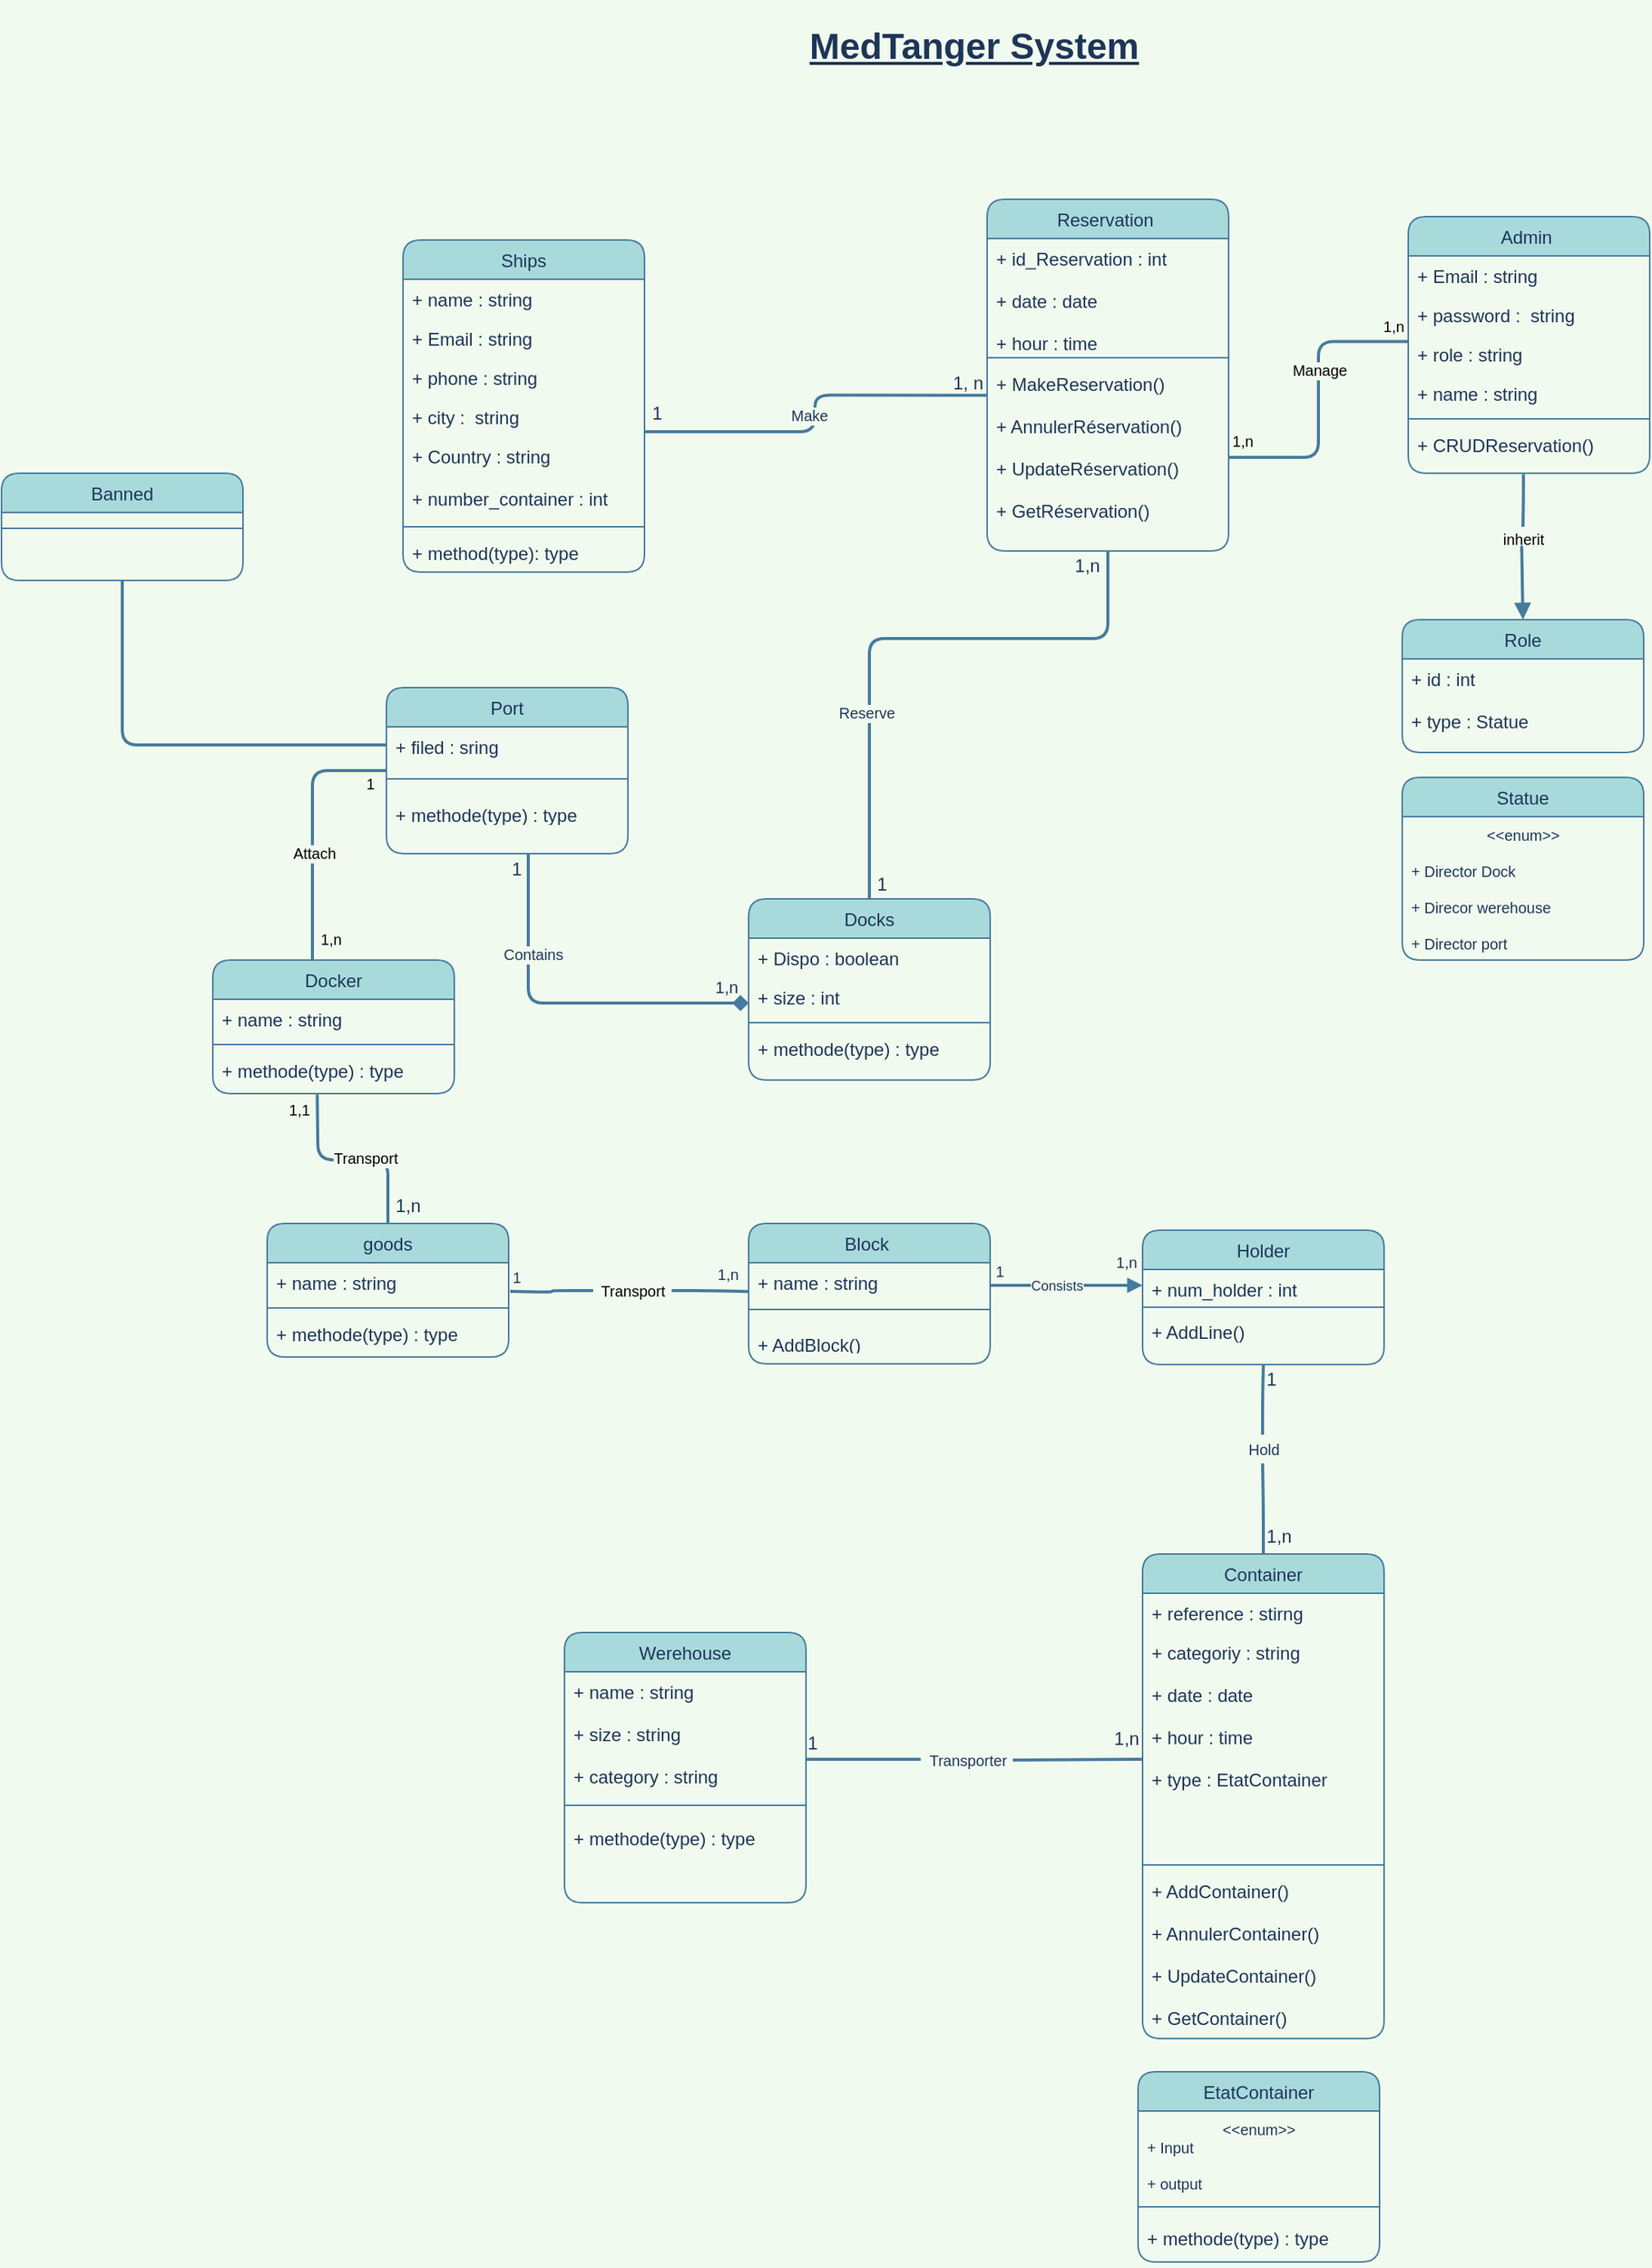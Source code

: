 <mxfile version="16.4.0" type="device"><diagram id="C5RBs43oDa-KdzZeNtuy" name="Page-1"><mxGraphModel dx="3043" dy="903" grid="0" gridSize="10" guides="1" tooltips="1" connect="1" arrows="1" fold="1" page="1" pageScale="1" pageWidth="1169" pageHeight="827" background="#F1FAEE" math="0" shadow="0"><root><mxCell id="WIyWlLk6GJQsqaUBKTNV-0"/><mxCell id="WIyWlLk6GJQsqaUBKTNV-1" parent="WIyWlLk6GJQsqaUBKTNV-0"/><mxCell id="EjtnFChOs3P7N4-saWRN-44" style="edgeStyle=orthogonalEdgeStyle;orthogonalLoop=1;jettySize=auto;html=1;endArrow=none;endFill=0;strokeWidth=2;rounded=1;strokeColor=#457B9D;fontColor=#1D3557;exitX=1;exitY=0.5;exitDx=0;exitDy=0;labelBackgroundColor=#F1FAEE;entryX=-0.001;entryY=0.912;entryDx=0;entryDy=0;entryPerimeter=0;startArrow=none;" edge="1" parent="WIyWlLk6GJQsqaUBKTNV-1" source="EjtnFChOs3P7N4-saWRN-214" target="EjtnFChOs3P7N4-saWRN-24"><mxGeometry relative="1" as="geometry"><mxPoint x="290" y="917.5" as="sourcePoint"/><mxPoint x="450" y="917.5" as="targetPoint"/></mxGeometry></mxCell><mxCell id="zkfFHV4jXpPFQw0GAbJ--6" value="Docks" style="swimlane;fontStyle=0;align=center;verticalAlign=top;childLayout=stackLayout;horizontal=1;startSize=26;horizontalStack=0;resizeParent=1;resizeLast=0;collapsible=1;marginBottom=0;shadow=0;strokeWidth=1;rounded=1;fillColor=#A8DADC;strokeColor=#457B9D;fontColor=#1D3557;" parent="WIyWlLk6GJQsqaUBKTNV-1" vertex="1"><mxGeometry x="448" y="657.5" width="160" height="120" as="geometry"><mxRectangle x="130" y="380" width="160" height="26" as="alternateBounds"/></mxGeometry></mxCell><mxCell id="zkfFHV4jXpPFQw0GAbJ--7" value="+ Dispo : boolean" style="text;align=left;verticalAlign=top;spacingLeft=4;spacingRight=4;overflow=hidden;rotatable=0;points=[[0,0.5],[1,0.5]];portConstraint=eastwest;rounded=1;fontColor=#1D3557;" parent="zkfFHV4jXpPFQw0GAbJ--6" vertex="1"><mxGeometry y="26" width="160" height="26" as="geometry"/></mxCell><mxCell id="zkfFHV4jXpPFQw0GAbJ--8" value="+ size : int" style="text;align=left;verticalAlign=top;spacingLeft=4;spacingRight=4;overflow=hidden;rotatable=0;points=[[0,0.5],[1,0.5]];portConstraint=eastwest;shadow=0;html=0;rounded=1;fontColor=#1D3557;" parent="zkfFHV4jXpPFQw0GAbJ--6" vertex="1"><mxGeometry y="52" width="160" height="26" as="geometry"/></mxCell><mxCell id="zkfFHV4jXpPFQw0GAbJ--9" value="" style="line;html=1;strokeWidth=1;align=left;verticalAlign=middle;spacingTop=-1;spacingLeft=3;spacingRight=3;rotatable=0;labelPosition=right;points=[];portConstraint=eastwest;rounded=1;fillColor=#A8DADC;strokeColor=#457B9D;fontColor=#1D3557;labelBackgroundColor=#F1FAEE;" parent="zkfFHV4jXpPFQw0GAbJ--6" vertex="1"><mxGeometry y="78" width="160" height="8" as="geometry"/></mxCell><mxCell id="zkfFHV4jXpPFQw0GAbJ--10" value="+ methode(type) : type" style="text;align=left;verticalAlign=top;spacingLeft=4;spacingRight=4;overflow=hidden;rotatable=0;points=[[0,0.5],[1,0.5]];portConstraint=eastwest;fontStyle=0;rounded=1;fontColor=#1D3557;" parent="zkfFHV4jXpPFQw0GAbJ--6" vertex="1"><mxGeometry y="86" width="160" height="26" as="geometry"/></mxCell><mxCell id="zkfFHV4jXpPFQw0GAbJ--13" value="Port" style="swimlane;fontStyle=0;align=center;verticalAlign=top;childLayout=stackLayout;horizontal=1;startSize=26;horizontalStack=0;resizeParent=1;resizeLast=0;collapsible=1;marginBottom=0;shadow=0;strokeWidth=1;rounded=1;fillColor=#A8DADC;strokeColor=#457B9D;fontColor=#1D3557;" parent="WIyWlLk6GJQsqaUBKTNV-1" vertex="1"><mxGeometry x="208" y="517.5" width="160" height="110" as="geometry"><mxRectangle x="340" y="380" width="170" height="26" as="alternateBounds"/></mxGeometry></mxCell><mxCell id="zkfFHV4jXpPFQw0GAbJ--14" value="+ filed : sring" style="text;align=left;verticalAlign=top;spacingLeft=4;spacingRight=4;overflow=hidden;rotatable=0;points=[[0,0.5],[1,0.5]];portConstraint=eastwest;rounded=1;fontColor=#1D3557;" parent="zkfFHV4jXpPFQw0GAbJ--13" vertex="1"><mxGeometry y="26" width="160" height="24" as="geometry"/></mxCell><mxCell id="zkfFHV4jXpPFQw0GAbJ--15" value="" style="line;html=1;strokeWidth=1;align=left;verticalAlign=middle;spacingTop=-1;spacingLeft=3;spacingRight=3;rotatable=0;labelPosition=right;points=[];portConstraint=eastwest;rounded=1;fillColor=#A8DADC;strokeColor=#457B9D;fontColor=#1D3557;labelBackgroundColor=#F1FAEE;" parent="zkfFHV4jXpPFQw0GAbJ--13" vertex="1"><mxGeometry y="50" width="160" height="21" as="geometry"/></mxCell><mxCell id="EjtnFChOs3P7N4-saWRN-12" value="+ methode(type) : type" style="text;align=left;verticalAlign=top;spacingLeft=4;spacingRight=4;overflow=hidden;rotatable=0;points=[[0,0.5],[1,0.5]];portConstraint=eastwest;fontStyle=0;rounded=1;fontColor=#1D3557;" vertex="1" parent="zkfFHV4jXpPFQw0GAbJ--13"><mxGeometry y="71" width="160" height="16" as="geometry"/></mxCell><mxCell id="EjtnFChOs3P7N4-saWRN-36" style="edgeStyle=orthogonalEdgeStyle;orthogonalLoop=1;jettySize=auto;html=1;entryX=0.5;entryY=0;entryDx=0;entryDy=0;endArrow=none;endFill=0;strokeWidth=2;rounded=1;strokeColor=#457B9D;fontColor=#1D3557;labelBackgroundColor=#F1FAEE;" edge="1" parent="WIyWlLk6GJQsqaUBKTNV-1" source="zkfFHV4jXpPFQw0GAbJ--24" target="zkfFHV4jXpPFQw0GAbJ--6"><mxGeometry relative="1" as="geometry"><mxPoint x="712" y="434.5" as="sourcePoint"/><Array as="points"><mxPoint x="686" y="485"/><mxPoint x="528" y="485"/></Array></mxGeometry></mxCell><mxCell id="EjtnFChOs3P7N4-saWRN-110" value="Reserve" style="edgeLabel;html=1;align=center;verticalAlign=middle;resizable=0;points=[];fontSize=10;fontColor=#1D3557;labelBackgroundColor=#F1FAEE;" vertex="1" connectable="0" parent="EjtnFChOs3P7N4-saWRN-36"><mxGeometry x="0.184" y="2" relative="1" as="geometry"><mxPoint x="-4" y="35" as="offset"/></mxGeometry></mxCell><mxCell id="zkfFHV4jXpPFQw0GAbJ--17" value="Reservation " style="swimlane;fontStyle=0;align=center;verticalAlign=top;childLayout=stackLayout;horizontal=1;startSize=26;horizontalStack=0;resizeParent=1;resizeLast=0;collapsible=1;marginBottom=0;shadow=0;strokeWidth=1;rounded=1;fillColor=#A8DADC;strokeColor=#457B9D;fontColor=#1D3557;" parent="WIyWlLk6GJQsqaUBKTNV-1" vertex="1"><mxGeometry x="606" y="194" width="160" height="233" as="geometry"><mxRectangle x="550" y="140" width="160" height="26" as="alternateBounds"/></mxGeometry></mxCell><mxCell id="zkfFHV4jXpPFQw0GAbJ--18" value="+ id_Reservation : int&#10;&#10;+ date : date&#10; &#10;+ hour : time" style="text;align=left;verticalAlign=top;spacingLeft=4;spacingRight=4;overflow=hidden;rotatable=0;points=[[0,0.5],[1,0.5]];portConstraint=eastwest;rounded=1;fontColor=#1D3557;" parent="zkfFHV4jXpPFQw0GAbJ--17" vertex="1"><mxGeometry y="26" width="160" height="75" as="geometry"/></mxCell><mxCell id="zkfFHV4jXpPFQw0GAbJ--23" value="" style="line;html=1;strokeWidth=1;align=left;verticalAlign=middle;spacingTop=-1;spacingLeft=3;spacingRight=3;rotatable=0;labelPosition=right;points=[];portConstraint=eastwest;rounded=1;fillColor=#A8DADC;strokeColor=#457B9D;fontColor=#1D3557;labelBackgroundColor=#F1FAEE;" parent="zkfFHV4jXpPFQw0GAbJ--17" vertex="1"><mxGeometry y="101" width="160" height="8" as="geometry"/></mxCell><mxCell id="zkfFHV4jXpPFQw0GAbJ--24" value="+ MakeReservation()&#10;&#10;+ AnnulerRéservation()&#10;&#10;+ UpdateRéservation()&#10;&#10;+ GetRéservation()" style="text;align=left;verticalAlign=top;spacingLeft=4;spacingRight=4;overflow=hidden;rotatable=0;points=[[0,0.5],[1,0.5]];portConstraint=eastwest;rounded=1;fontColor=#1D3557;" parent="zkfFHV4jXpPFQw0GAbJ--17" vertex="1"><mxGeometry y="109" width="160" height="124" as="geometry"/></mxCell><mxCell id="EjtnFChOs3P7N4-saWRN-0" value="Ships" style="swimlane;fontStyle=0;align=center;verticalAlign=top;childLayout=stackLayout;horizontal=1;startSize=26;horizontalStack=0;resizeParent=1;resizeLast=0;collapsible=1;marginBottom=0;shadow=0;strokeWidth=1;rounded=1;fillColor=#A8DADC;strokeColor=#457B9D;fontColor=#1D3557;" vertex="1" parent="WIyWlLk6GJQsqaUBKTNV-1"><mxGeometry x="219" y="221" width="160" height="220" as="geometry"><mxRectangle x="550" y="140" width="160" height="26" as="alternateBounds"/></mxGeometry></mxCell><mxCell id="EjtnFChOs3P7N4-saWRN-1" value="+ name : string&#10;" style="text;align=left;verticalAlign=top;spacingLeft=4;spacingRight=4;overflow=hidden;rotatable=0;points=[[0,0.5],[1,0.5]];portConstraint=eastwest;rounded=1;fontColor=#1D3557;" vertex="1" parent="EjtnFChOs3P7N4-saWRN-0"><mxGeometry y="26" width="160" height="26" as="geometry"/></mxCell><mxCell id="EjtnFChOs3P7N4-saWRN-2" value="+ Email : string" style="text;align=left;verticalAlign=top;spacingLeft=4;spacingRight=4;overflow=hidden;rotatable=0;points=[[0,0.5],[1,0.5]];portConstraint=eastwest;shadow=0;html=0;rounded=1;fontColor=#1D3557;" vertex="1" parent="EjtnFChOs3P7N4-saWRN-0"><mxGeometry y="52" width="160" height="26" as="geometry"/></mxCell><mxCell id="EjtnFChOs3P7N4-saWRN-3" value="+ phone : string" style="text;align=left;verticalAlign=top;spacingLeft=4;spacingRight=4;overflow=hidden;rotatable=0;points=[[0,0.5],[1,0.5]];portConstraint=eastwest;shadow=0;html=0;rounded=1;fontColor=#1D3557;" vertex="1" parent="EjtnFChOs3P7N4-saWRN-0"><mxGeometry y="78" width="160" height="26" as="geometry"/></mxCell><mxCell id="EjtnFChOs3P7N4-saWRN-4" value="+ city :  string" style="text;align=left;verticalAlign=top;spacingLeft=4;spacingRight=4;overflow=hidden;rotatable=0;points=[[0,0.5],[1,0.5]];portConstraint=eastwest;shadow=0;html=0;rounded=1;fontColor=#1D3557;" vertex="1" parent="EjtnFChOs3P7N4-saWRN-0"><mxGeometry y="104" width="160" height="26" as="geometry"/></mxCell><mxCell id="EjtnFChOs3P7N4-saWRN-5" value="+ Country : string&#10;&#10;+ number_container : int" style="text;align=left;verticalAlign=top;spacingLeft=4;spacingRight=4;overflow=hidden;rotatable=0;points=[[0,0.5],[1,0.5]];portConstraint=eastwest;shadow=0;html=0;rounded=1;fontColor=#1D3557;" vertex="1" parent="EjtnFChOs3P7N4-saWRN-0"><mxGeometry y="130" width="160" height="56" as="geometry"/></mxCell><mxCell id="EjtnFChOs3P7N4-saWRN-6" value="" style="line;html=1;strokeWidth=1;align=left;verticalAlign=middle;spacingTop=-1;spacingLeft=3;spacingRight=3;rotatable=0;labelPosition=right;points=[];portConstraint=eastwest;rounded=1;fillColor=#A8DADC;strokeColor=#457B9D;fontColor=#1D3557;labelBackgroundColor=#F1FAEE;" vertex="1" parent="EjtnFChOs3P7N4-saWRN-0"><mxGeometry y="186" width="160" height="8" as="geometry"/></mxCell><mxCell id="EjtnFChOs3P7N4-saWRN-7" value="+ method(type): type" style="text;align=left;verticalAlign=top;spacingLeft=4;spacingRight=4;overflow=hidden;rotatable=0;points=[[0,0.5],[1,0.5]];portConstraint=eastwest;rounded=1;fontColor=#1D3557;" vertex="1" parent="EjtnFChOs3P7N4-saWRN-0"><mxGeometry y="194" width="160" height="26" as="geometry"/></mxCell><mxCell id="EjtnFChOs3P7N4-saWRN-54" style="edgeStyle=orthogonalEdgeStyle;orthogonalLoop=1;jettySize=auto;html=1;entryX=0.5;entryY=1;entryDx=0;entryDy=0;endArrow=none;endFill=0;strokeWidth=2;rounded=1;strokeColor=#457B9D;fontColor=#1D3557;startArrow=none;labelBackgroundColor=#F1FAEE;" edge="1" parent="WIyWlLk6GJQsqaUBKTNV-1" source="EjtnFChOs3P7N4-saWRN-123" target="EjtnFChOs3P7N4-saWRN-47"><mxGeometry relative="1" as="geometry"/></mxCell><mxCell id="EjtnFChOs3P7N4-saWRN-18" value="Container" style="swimlane;fontStyle=0;align=center;verticalAlign=top;childLayout=stackLayout;horizontal=1;startSize=26;horizontalStack=0;resizeParent=1;resizeLast=0;collapsible=1;marginBottom=0;shadow=0;strokeWidth=1;rounded=1;fillColor=#A8DADC;strokeColor=#457B9D;fontColor=#1D3557;" vertex="1" parent="WIyWlLk6GJQsqaUBKTNV-1"><mxGeometry x="709" y="1091.5" width="160" height="321" as="geometry"><mxRectangle x="130" y="380" width="160" height="26" as="alternateBounds"/></mxGeometry></mxCell><mxCell id="EjtnFChOs3P7N4-saWRN-19" value="+ reference : stirng" style="text;align=left;verticalAlign=top;spacingLeft=4;spacingRight=4;overflow=hidden;rotatable=0;points=[[0,0.5],[1,0.5]];portConstraint=eastwest;rounded=1;fontColor=#1D3557;" vertex="1" parent="EjtnFChOs3P7N4-saWRN-18"><mxGeometry y="26" width="160" height="26" as="geometry"/></mxCell><mxCell id="EjtnFChOs3P7N4-saWRN-20" value="+ categoriy : string&#10;&#10;+ date : date&#10;&#10;+ hour : time&#10;&#10;+ type : EtatContainer&#10;" style="text;align=left;verticalAlign=top;spacingLeft=4;spacingRight=4;overflow=hidden;rotatable=0;points=[[0,0.5],[1,0.5]];portConstraint=eastwest;shadow=0;html=0;rounded=1;fontColor=#1D3557;" vertex="1" parent="EjtnFChOs3P7N4-saWRN-18"><mxGeometry y="52" width="160" height="150" as="geometry"/></mxCell><mxCell id="EjtnFChOs3P7N4-saWRN-21" value="" style="line;html=1;strokeWidth=1;align=left;verticalAlign=middle;spacingTop=-1;spacingLeft=3;spacingRight=3;rotatable=0;labelPosition=right;points=[];portConstraint=eastwest;rounded=1;fillColor=#A8DADC;strokeColor=#457B9D;fontColor=#1D3557;labelBackgroundColor=#F1FAEE;" vertex="1" parent="EjtnFChOs3P7N4-saWRN-18"><mxGeometry y="202" width="160" height="8" as="geometry"/></mxCell><mxCell id="EjtnFChOs3P7N4-saWRN-22" value="+ AddContainer()&#10;&#10;+ AnnulerContainer()&#10;&#10;+ UpdateContainer()&#10;&#10;+ GetContainer()" style="text;align=left;verticalAlign=top;spacingLeft=4;spacingRight=4;overflow=hidden;rotatable=0;points=[[0,0.5],[1,0.5]];portConstraint=eastwest;fontStyle=0;rounded=1;fontColor=#1D3557;" vertex="1" parent="EjtnFChOs3P7N4-saWRN-18"><mxGeometry y="210" width="160" height="111" as="geometry"/></mxCell><mxCell id="EjtnFChOs3P7N4-saWRN-23" value="Block " style="swimlane;fontStyle=0;align=center;verticalAlign=top;childLayout=stackLayout;horizontal=1;startSize=26;horizontalStack=0;resizeParent=1;resizeLast=0;collapsible=1;marginBottom=0;shadow=0;strokeWidth=1;rounded=1;fillColor=#A8DADC;strokeColor=#457B9D;fontColor=#1D3557;" vertex="1" parent="WIyWlLk6GJQsqaUBKTNV-1"><mxGeometry x="448" y="872.5" width="160" height="93" as="geometry"><mxRectangle x="340" y="380" width="170" height="26" as="alternateBounds"/></mxGeometry></mxCell><mxCell id="EjtnFChOs3P7N4-saWRN-24" value="+ name : string&#10;" style="text;align=left;verticalAlign=top;spacingLeft=4;spacingRight=4;overflow=hidden;rotatable=0;points=[[0,0.5],[1,0.5]];portConstraint=eastwest;rounded=1;fontColor=#1D3557;" vertex="1" parent="EjtnFChOs3P7N4-saWRN-23"><mxGeometry y="26" width="160" height="21" as="geometry"/></mxCell><mxCell id="EjtnFChOs3P7N4-saWRN-25" value="" style="line;html=1;strokeWidth=1;align=left;verticalAlign=middle;spacingTop=-1;spacingLeft=3;spacingRight=3;rotatable=0;labelPosition=right;points=[];portConstraint=eastwest;rounded=1;fillColor=#A8DADC;strokeColor=#457B9D;fontColor=#1D3557;labelBackgroundColor=#F1FAEE;" vertex="1" parent="EjtnFChOs3P7N4-saWRN-23"><mxGeometry y="47" width="160" height="20" as="geometry"/></mxCell><mxCell id="EjtnFChOs3P7N4-saWRN-26" value="+ AddBlock()" style="text;align=left;verticalAlign=top;spacingLeft=4;spacingRight=4;overflow=hidden;rotatable=0;points=[[0,0.5],[1,0.5]];portConstraint=eastwest;fontStyle=0;rounded=1;fontColor=#1D3557;" vertex="1" parent="EjtnFChOs3P7N4-saWRN-23"><mxGeometry y="67" width="160" height="15" as="geometry"/></mxCell><mxCell id="EjtnFChOs3P7N4-saWRN-27" value="Werehouse" style="swimlane;fontStyle=0;align=center;verticalAlign=top;childLayout=stackLayout;horizontal=1;startSize=26;horizontalStack=0;resizeParent=1;resizeLast=0;collapsible=1;marginBottom=0;shadow=0;strokeWidth=1;rounded=1;fillColor=#A8DADC;strokeColor=#457B9D;fontColor=#1D3557;" vertex="1" parent="WIyWlLk6GJQsqaUBKTNV-1"><mxGeometry x="326" y="1143.5" width="160" height="179" as="geometry"><mxRectangle x="340" y="380" width="170" height="26" as="alternateBounds"/></mxGeometry></mxCell><mxCell id="EjtnFChOs3P7N4-saWRN-28" value="+ name : string&#10;&#10;+ size : string&#10;&#10;+ category : string" style="text;align=left;verticalAlign=top;spacingLeft=4;spacingRight=4;overflow=hidden;rotatable=0;points=[[0,0.5],[1,0.5]];portConstraint=eastwest;rounded=1;fontColor=#1D3557;" vertex="1" parent="EjtnFChOs3P7N4-saWRN-27"><mxGeometry y="26" width="160" height="80" as="geometry"/></mxCell><mxCell id="EjtnFChOs3P7N4-saWRN-29" value="" style="line;html=1;strokeWidth=1;align=left;verticalAlign=middle;spacingTop=-1;spacingLeft=3;spacingRight=3;rotatable=0;labelPosition=right;points=[];portConstraint=eastwest;rounded=1;fillColor=#A8DADC;strokeColor=#457B9D;fontColor=#1D3557;labelBackgroundColor=#F1FAEE;" vertex="1" parent="EjtnFChOs3P7N4-saWRN-27"><mxGeometry y="106" width="160" height="17" as="geometry"/></mxCell><mxCell id="EjtnFChOs3P7N4-saWRN-30" value="+ methode(type) : type" style="text;align=left;verticalAlign=top;spacingLeft=4;spacingRight=4;overflow=hidden;rotatable=0;points=[[0,0.5],[1,0.5]];portConstraint=eastwest;fontStyle=0;rounded=1;fontColor=#1D3557;" vertex="1" parent="EjtnFChOs3P7N4-saWRN-27"><mxGeometry y="123" width="160" height="38" as="geometry"/></mxCell><mxCell id="EjtnFChOs3P7N4-saWRN-31" style="edgeStyle=orthogonalEdgeStyle;orthogonalLoop=1;jettySize=auto;html=1;entryX=-0.002;entryY=0.168;entryDx=0;entryDy=0;entryPerimeter=0;endArrow=none;endFill=0;strokeWidth=2;rounded=1;strokeColor=#457B9D;fontColor=#1D3557;labelBackgroundColor=#F1FAEE;" edge="1" parent="WIyWlLk6GJQsqaUBKTNV-1" target="zkfFHV4jXpPFQw0GAbJ--24"><mxGeometry relative="1" as="geometry"><mxPoint x="379" y="348" as="sourcePoint"/><Array as="points"><mxPoint x="379" y="348"/><mxPoint x="492" y="348"/><mxPoint x="492" y="324"/></Array></mxGeometry></mxCell><mxCell id="EjtnFChOs3P7N4-saWRN-109" value="Make" style="edgeLabel;html=1;align=center;verticalAlign=middle;resizable=0;points=[];fontSize=10;fontColor=#1D3557;labelBackgroundColor=#F1FAEE;" vertex="1" connectable="0" parent="EjtnFChOs3P7N4-saWRN-31"><mxGeometry x="0.047" relative="1" as="geometry"><mxPoint x="-4" y="7" as="offset"/></mxGeometry></mxCell><mxCell id="EjtnFChOs3P7N4-saWRN-33" value="1" style="text;html=1;align=center;verticalAlign=middle;resizable=0;points=[];autosize=1;strokeColor=none;fillColor=none;rounded=1;fontColor=#1D3557;" vertex="1" parent="WIyWlLk6GJQsqaUBKTNV-1"><mxGeometry x="377" y="325.5" width="20" height="20" as="geometry"/></mxCell><mxCell id="EjtnFChOs3P7N4-saWRN-37" value="1" style="text;html=1;align=center;verticalAlign=middle;resizable=0;points=[];autosize=1;strokeColor=none;fillColor=none;rounded=1;fontColor=#1D3557;" vertex="1" parent="WIyWlLk6GJQsqaUBKTNV-1"><mxGeometry x="526" y="637.5" width="20" height="20" as="geometry"/></mxCell><mxCell id="EjtnFChOs3P7N4-saWRN-38" value="1,n" style="text;html=1;align=center;verticalAlign=middle;resizable=0;points=[];autosize=1;strokeColor=none;fillColor=none;rounded=1;fontColor=#1D3557;" vertex="1" parent="WIyWlLk6GJQsqaUBKTNV-1"><mxGeometry x="657" y="427" width="30" height="20" as="geometry"/></mxCell><mxCell id="EjtnFChOs3P7N4-saWRN-40" style="edgeStyle=orthogonalEdgeStyle;orthogonalLoop=1;jettySize=auto;html=1;endArrow=none;endFill=0;strokeWidth=2;rounded=1;strokeColor=#457B9D;fontColor=#1D3557;labelBackgroundColor=#F1FAEE;startArrow=diamond;startFill=1;" edge="1" parent="WIyWlLk6GJQsqaUBKTNV-1"><mxGeometry relative="1" as="geometry"><mxPoint x="302" y="627.5" as="targetPoint"/><mxPoint x="448" y="726.5" as="sourcePoint"/><Array as="points"><mxPoint x="302" y="726.5"/><mxPoint x="302" y="627.5"/></Array></mxGeometry></mxCell><mxCell id="EjtnFChOs3P7N4-saWRN-42" value="1,n" style="edgeLabel;html=1;align=center;verticalAlign=middle;resizable=0;points=[];rounded=1;fontColor=#1D3557;labelBackgroundColor=#F1FAEE;" vertex="1" connectable="0" parent="EjtnFChOs3P7N4-saWRN-40"><mxGeometry x="-0.857" y="10" relative="1" as="geometry"><mxPoint x="2" y="-21" as="offset"/></mxGeometry></mxCell><mxCell id="EjtnFChOs3P7N4-saWRN-111" value="Contains" style="edgeLabel;html=1;align=center;verticalAlign=middle;resizable=0;points=[];fontSize=10;fontColor=#1D3557;labelBackgroundColor=#F1FAEE;" vertex="1" connectable="0" parent="EjtnFChOs3P7N4-saWRN-40"><mxGeometry x="0.057" relative="1" as="geometry"><mxPoint x="-14" y="-33" as="offset"/></mxGeometry></mxCell><mxCell id="EjtnFChOs3P7N4-saWRN-41" value="1" style="text;html=1;align=center;verticalAlign=middle;resizable=0;points=[];autosize=1;strokeColor=none;fillColor=none;rounded=1;fontColor=#1D3557;" vertex="1" parent="WIyWlLk6GJQsqaUBKTNV-1"><mxGeometry x="284" y="627.5" width="20" height="20" as="geometry"/></mxCell><mxCell id="EjtnFChOs3P7N4-saWRN-46" value="&lt;font style=&quot;font-size: 10px&quot;&gt;1,n&lt;/font&gt;" style="text;html=1;align=center;verticalAlign=middle;resizable=0;points=[];autosize=1;strokeColor=none;fillColor=none;rounded=1;fontColor=#1D3557;" vertex="1" parent="WIyWlLk6GJQsqaUBKTNV-1"><mxGeometry x="422" y="896.5" width="24" height="19" as="geometry"/></mxCell><mxCell id="EjtnFChOs3P7N4-saWRN-47" value="Holder" style="swimlane;fontStyle=0;align=center;verticalAlign=top;childLayout=stackLayout;horizontal=1;startSize=26;horizontalStack=0;resizeParent=1;resizeLast=0;collapsible=1;marginBottom=0;shadow=0;strokeWidth=1;rounded=1;fillColor=#A8DADC;strokeColor=#457B9D;fontColor=#1D3557;" vertex="1" parent="WIyWlLk6GJQsqaUBKTNV-1"><mxGeometry x="709" y="877" width="160" height="89" as="geometry"><mxRectangle x="340" y="380" width="170" height="26" as="alternateBounds"/></mxGeometry></mxCell><mxCell id="EjtnFChOs3P7N4-saWRN-48" value="+ num_holder : int" style="text;align=left;verticalAlign=top;spacingLeft=4;spacingRight=4;overflow=hidden;rotatable=0;points=[[0,0.5],[1,0.5]];portConstraint=eastwest;rounded=1;fontColor=#1D3557;" vertex="1" parent="EjtnFChOs3P7N4-saWRN-47"><mxGeometry y="26" width="160" height="22" as="geometry"/></mxCell><mxCell id="EjtnFChOs3P7N4-saWRN-49" value="" style="line;html=1;strokeWidth=1;align=left;verticalAlign=middle;spacingTop=-1;spacingLeft=3;spacingRight=3;rotatable=0;labelPosition=right;points=[];portConstraint=eastwest;rounded=1;fillColor=#A8DADC;strokeColor=#457B9D;fontColor=#1D3557;labelBackgroundColor=#F1FAEE;" vertex="1" parent="EjtnFChOs3P7N4-saWRN-47"><mxGeometry y="48" width="160" height="6" as="geometry"/></mxCell><mxCell id="EjtnFChOs3P7N4-saWRN-50" value="+ AddLine()" style="text;align=left;verticalAlign=top;spacingLeft=4;spacingRight=4;overflow=hidden;rotatable=0;points=[[0,0.5],[1,0.5]];portConstraint=eastwest;fontStyle=0;rounded=1;fontColor=#1D3557;" vertex="1" parent="EjtnFChOs3P7N4-saWRN-47"><mxGeometry y="54" width="160" height="35" as="geometry"/></mxCell><mxCell id="EjtnFChOs3P7N4-saWRN-51" style="edgeStyle=orthogonalEdgeStyle;orthogonalLoop=1;jettySize=auto;html=1;endArrow=block;endFill=1;strokeWidth=2;rounded=1;strokeColor=#457B9D;fontColor=#1D3557;labelBackgroundColor=#F1FAEE;endSize=5;" edge="1" parent="WIyWlLk6GJQsqaUBKTNV-1" source="EjtnFChOs3P7N4-saWRN-24"><mxGeometry relative="1" as="geometry"><mxPoint x="709" y="913.5" as="targetPoint"/><Array as="points"><mxPoint x="700" y="913.5"/><mxPoint x="700" y="913.5"/></Array></mxGeometry></mxCell><mxCell id="EjtnFChOs3P7N4-saWRN-120" value="Consists" style="edgeLabel;html=1;align=center;verticalAlign=middle;resizable=0;points=[];fontSize=9;fontColor=#1D3557;labelBackgroundColor=#F1FAEE;" vertex="1" connectable="0" parent="EjtnFChOs3P7N4-saWRN-51"><mxGeometry x="-0.32" y="-1" relative="1" as="geometry"><mxPoint x="9" y="-1" as="offset"/></mxGeometry></mxCell><mxCell id="EjtnFChOs3P7N4-saWRN-52" value="&lt;font style=&quot;font-size: 10px&quot;&gt;1,n&lt;/font&gt;" style="text;html=1;align=center;verticalAlign=middle;resizable=0;points=[];autosize=1;strokeColor=none;fillColor=none;rounded=1;fontColor=#1D3557;" vertex="1" parent="WIyWlLk6GJQsqaUBKTNV-1"><mxGeometry x="685.5" y="888" width="24" height="19" as="geometry"/></mxCell><mxCell id="EjtnFChOs3P7N4-saWRN-53" value="&lt;font style=&quot;font-size: 10px&quot;&gt;1&lt;/font&gt;" style="text;html=1;align=center;verticalAlign=middle;resizable=0;points=[];autosize=1;strokeColor=none;fillColor=none;rounded=1;fontColor=#1D3557;" vertex="1" parent="WIyWlLk6GJQsqaUBKTNV-1"><mxGeometry x="606" y="894.5" width="16" height="19" as="geometry"/></mxCell><mxCell id="EjtnFChOs3P7N4-saWRN-55" value="1" style="text;html=1;align=center;verticalAlign=middle;resizable=0;points=[];autosize=1;strokeColor=none;fillColor=none;rounded=1;fontColor=#1D3557;" vertex="1" parent="WIyWlLk6GJQsqaUBKTNV-1"><mxGeometry x="784" y="966" width="20" height="20" as="geometry"/></mxCell><mxCell id="EjtnFChOs3P7N4-saWRN-56" value="1,n" style="text;html=1;align=center;verticalAlign=middle;resizable=0;points=[];autosize=1;strokeColor=none;fillColor=none;rounded=1;fontColor=#1D3557;" vertex="1" parent="WIyWlLk6GJQsqaUBKTNV-1"><mxGeometry x="784" y="1069.5" width="30" height="20" as="geometry"/></mxCell><mxCell id="EjtnFChOs3P7N4-saWRN-66" value="&lt;h1&gt;&lt;font style=&quot;font-size: 24px&quot;&gt;&lt;u&gt;MedTanger System&lt;/u&gt;&lt;/font&gt;&lt;/h1&gt;" style="text;html=1;align=center;verticalAlign=middle;resizable=0;points=[];autosize=1;strokeColor=none;fillColor=none;fontColor=#1D3557;" vertex="1" parent="WIyWlLk6GJQsqaUBKTNV-1"><mxGeometry x="483" y="68" width="228" height="50" as="geometry"/></mxCell><mxCell id="EjtnFChOs3P7N4-saWRN-234" style="edgeStyle=orthogonalEdgeStyle;rounded=1;orthogonalLoop=1;jettySize=auto;html=1;fontSize=10;fontColor=#000000;endArrow=none;endFill=0;strokeColor=#457B9D;strokeWidth=2;fillColor=#A8DADC;" edge="1" parent="WIyWlLk6GJQsqaUBKTNV-1" source="EjtnFChOs3P7N4-saWRN-96"><mxGeometry relative="1" as="geometry"><mxPoint x="162.174" y="787.174" as="targetPoint"/></mxGeometry></mxCell><mxCell id="EjtnFChOs3P7N4-saWRN-239" value="Transport" style="edgeLabel;html=1;align=center;verticalAlign=middle;resizable=0;points=[];fontSize=10;fontColor=#000000;labelBackgroundColor=#F1FAEE;" vertex="1" connectable="0" parent="EjtnFChOs3P7N4-saWRN-234"><mxGeometry x="-0.133" y="-2" relative="1" as="geometry"><mxPoint as="offset"/></mxGeometry></mxCell><mxCell id="EjtnFChOs3P7N4-saWRN-96" value="goods" style="swimlane;fontStyle=0;align=center;verticalAlign=top;childLayout=stackLayout;horizontal=1;startSize=26;horizontalStack=0;resizeParent=1;resizeLast=0;collapsible=1;marginBottom=0;shadow=0;strokeWidth=1;rounded=1;fillColor=#A8DADC;strokeColor=#457B9D;fontColor=#1D3557;" vertex="1" parent="WIyWlLk6GJQsqaUBKTNV-1"><mxGeometry x="129" y="872.5" width="160" height="88.5" as="geometry"><mxRectangle x="130" y="380" width="160" height="26" as="alternateBounds"/></mxGeometry></mxCell><mxCell id="EjtnFChOs3P7N4-saWRN-97" value="+ name : string" style="text;align=left;verticalAlign=top;spacingLeft=4;spacingRight=4;overflow=hidden;rotatable=0;points=[[0,0.5],[1,0.5]];portConstraint=eastwest;rounded=1;fontColor=#1D3557;" vertex="1" parent="EjtnFChOs3P7N4-saWRN-96"><mxGeometry y="26" width="160" height="26" as="geometry"/></mxCell><mxCell id="EjtnFChOs3P7N4-saWRN-99" value="" style="line;html=1;strokeWidth=1;align=left;verticalAlign=middle;spacingTop=-1;spacingLeft=3;spacingRight=3;rotatable=0;labelPosition=right;points=[];portConstraint=eastwest;rounded=1;fillColor=#A8DADC;strokeColor=#457B9D;fontColor=#1D3557;labelBackgroundColor=#F1FAEE;" vertex="1" parent="EjtnFChOs3P7N4-saWRN-96"><mxGeometry y="52" width="160" height="8" as="geometry"/></mxCell><mxCell id="EjtnFChOs3P7N4-saWRN-100" value="+ methode(type) : type" style="text;align=left;verticalAlign=top;spacingLeft=4;spacingRight=4;overflow=hidden;rotatable=0;points=[[0,0.5],[1,0.5]];portConstraint=eastwest;fontStyle=0;rounded=1;fontColor=#1D3557;" vertex="1" parent="EjtnFChOs3P7N4-saWRN-96"><mxGeometry y="60" width="160" height="25" as="geometry"/></mxCell><mxCell id="EjtnFChOs3P7N4-saWRN-122" value="1,n" style="text;html=1;align=center;verticalAlign=middle;resizable=0;points=[];autosize=1;strokeColor=none;fillColor=none;fontSize=12;fontColor=#1D3557;" vertex="1" parent="WIyWlLk6GJQsqaUBKTNV-1"><mxGeometry x="208" y="852" width="27" height="18" as="geometry"/></mxCell><mxCell id="EjtnFChOs3P7N4-saWRN-123" value="&lt;font style=&quot;font-size: 10px&quot;&gt;Hold&lt;/font&gt;" style="text;html=1;align=center;verticalAlign=middle;resizable=0;points=[];autosize=1;strokeColor=none;fillColor=none;fontSize=12;fontColor=#1D3557;" vertex="1" parent="WIyWlLk6GJQsqaUBKTNV-1"><mxGeometry x="773" y="1012.5" width="31" height="19" as="geometry"/></mxCell><mxCell id="EjtnFChOs3P7N4-saWRN-124" value="" style="edgeStyle=orthogonalEdgeStyle;orthogonalLoop=1;jettySize=auto;html=1;entryX=0.5;entryY=1;entryDx=0;entryDy=0;endArrow=none;endFill=0;strokeWidth=2;rounded=1;strokeColor=#457B9D;fontColor=#1D3557;labelBackgroundColor=#F1FAEE;" edge="1" parent="WIyWlLk6GJQsqaUBKTNV-1" source="EjtnFChOs3P7N4-saWRN-18" target="EjtnFChOs3P7N4-saWRN-123"><mxGeometry relative="1" as="geometry"><mxPoint x="788" y="1077.5" as="sourcePoint"/><mxPoint x="788" y="966" as="targetPoint"/></mxGeometry></mxCell><mxCell id="EjtnFChOs3P7N4-saWRN-141" value="EtatContainer" style="swimlane;fontStyle=0;align=center;verticalAlign=top;childLayout=stackLayout;horizontal=1;startSize=26;horizontalStack=0;resizeParent=1;resizeLast=0;collapsible=1;marginBottom=0;shadow=0;strokeWidth=1;rounded=1;fillColor=#A8DADC;strokeColor=#457B9D;fontColor=#1D3557;" vertex="1" parent="WIyWlLk6GJQsqaUBKTNV-1"><mxGeometry x="706" y="1434.5" width="160" height="126" as="geometry"><mxRectangle x="340" y="380" width="170" height="26" as="alternateBounds"/></mxGeometry></mxCell><mxCell id="EjtnFChOs3P7N4-saWRN-142" value="                  &lt;&lt;enum&gt;&gt;&#10;+ Input &#10;&#10;+ output" style="text;align=left;verticalAlign=top;spacingLeft=4;spacingRight=4;overflow=hidden;rotatable=0;points=[[0,0.5],[1,0.5]];portConstraint=eastwest;rounded=1;fontColor=#1D3557;fontSize=10;" vertex="1" parent="EjtnFChOs3P7N4-saWRN-141"><mxGeometry y="26" width="160" height="56" as="geometry"/></mxCell><mxCell id="EjtnFChOs3P7N4-saWRN-143" value="" style="line;html=1;strokeWidth=1;align=left;verticalAlign=middle;spacingTop=-1;spacingLeft=3;spacingRight=3;rotatable=0;labelPosition=right;points=[];portConstraint=eastwest;rounded=1;fillColor=#A8DADC;strokeColor=#457B9D;fontColor=#1D3557;labelBackgroundColor=#F1FAEE;" vertex="1" parent="EjtnFChOs3P7N4-saWRN-141"><mxGeometry y="82" width="160" height="15" as="geometry"/></mxCell><mxCell id="EjtnFChOs3P7N4-saWRN-144" value="+ methode(type) : type" style="text;align=left;verticalAlign=top;spacingLeft=4;spacingRight=4;overflow=hidden;rotatable=0;points=[[0,0.5],[1,0.5]];portConstraint=eastwest;fontStyle=0;rounded=1;fontColor=#1D3557;" vertex="1" parent="EjtnFChOs3P7N4-saWRN-141"><mxGeometry y="97" width="160" height="29" as="geometry"/></mxCell><mxCell id="EjtnFChOs3P7N4-saWRN-146" value="Admin " style="swimlane;fontStyle=0;align=center;verticalAlign=top;childLayout=stackLayout;horizontal=1;startSize=26;horizontalStack=0;resizeParent=1;resizeLast=0;collapsible=1;marginBottom=0;shadow=0;strokeWidth=1;rounded=1;fillColor=#A8DADC;strokeColor=#457B9D;fontColor=#1D3557;" vertex="1" parent="WIyWlLk6GJQsqaUBKTNV-1"><mxGeometry x="885" y="205.5" width="160" height="170" as="geometry"><mxRectangle x="550" y="140" width="160" height="26" as="alternateBounds"/></mxGeometry></mxCell><mxCell id="EjtnFChOs3P7N4-saWRN-148" value="+ Email : string" style="text;align=left;verticalAlign=top;spacingLeft=4;spacingRight=4;overflow=hidden;rotatable=0;points=[[0,0.5],[1,0.5]];portConstraint=eastwest;shadow=0;html=0;rounded=1;fontColor=#1D3557;" vertex="1" parent="EjtnFChOs3P7N4-saWRN-146"><mxGeometry y="26" width="160" height="26" as="geometry"/></mxCell><mxCell id="EjtnFChOs3P7N4-saWRN-150" value="+ password :  string" style="text;align=left;verticalAlign=top;spacingLeft=4;spacingRight=4;overflow=hidden;rotatable=0;points=[[0,0.5],[1,0.5]];portConstraint=eastwest;shadow=0;html=0;rounded=1;fontColor=#1D3557;" vertex="1" parent="EjtnFChOs3P7N4-saWRN-146"><mxGeometry y="52" width="160" height="26" as="geometry"/></mxCell><mxCell id="EjtnFChOs3P7N4-saWRN-151" value="+ role : string" style="text;align=left;verticalAlign=top;spacingLeft=4;spacingRight=4;overflow=hidden;rotatable=0;points=[[0,0.5],[1,0.5]];portConstraint=eastwest;shadow=0;html=0;rounded=1;fontColor=#1D3557;" vertex="1" parent="EjtnFChOs3P7N4-saWRN-146"><mxGeometry y="78" width="160" height="26" as="geometry"/></mxCell><mxCell id="EjtnFChOs3P7N4-saWRN-149" value="+ name : string" style="text;align=left;verticalAlign=top;spacingLeft=4;spacingRight=4;overflow=hidden;rotatable=0;points=[[0,0.5],[1,0.5]];portConstraint=eastwest;shadow=0;html=0;rounded=1;fontColor=#1D3557;" vertex="1" parent="EjtnFChOs3P7N4-saWRN-146"><mxGeometry y="104" width="160" height="26" as="geometry"/></mxCell><mxCell id="EjtnFChOs3P7N4-saWRN-152" value="" style="line;html=1;strokeWidth=1;align=left;verticalAlign=middle;spacingTop=-1;spacingLeft=3;spacingRight=3;rotatable=0;labelPosition=right;points=[];portConstraint=eastwest;rounded=1;fillColor=#A8DADC;strokeColor=#457B9D;fontColor=#1D3557;labelBackgroundColor=#F1FAEE;" vertex="1" parent="EjtnFChOs3P7N4-saWRN-146"><mxGeometry y="130" width="160" height="8" as="geometry"/></mxCell><mxCell id="EjtnFChOs3P7N4-saWRN-153" value="+ CRUDReservation()&#10;" style="text;align=left;verticalAlign=top;spacingLeft=4;spacingRight=4;overflow=hidden;rotatable=0;points=[[0,0.5],[1,0.5]];portConstraint=eastwest;rounded=1;fontColor=#1D3557;" vertex="1" parent="EjtnFChOs3P7N4-saWRN-146"><mxGeometry y="138" width="160" height="32" as="geometry"/></mxCell><mxCell id="EjtnFChOs3P7N4-saWRN-154" value="Role" style="swimlane;fontStyle=0;align=center;verticalAlign=top;childLayout=stackLayout;horizontal=1;startSize=26;horizontalStack=0;resizeParent=1;resizeLast=0;collapsible=1;marginBottom=0;shadow=0;strokeWidth=1;rounded=1;fillColor=#A8DADC;strokeColor=#457B9D;fontColor=#1D3557;" vertex="1" parent="WIyWlLk6GJQsqaUBKTNV-1"><mxGeometry x="881" y="472.5" width="160" height="88" as="geometry"><mxRectangle x="340" y="380" width="170" height="26" as="alternateBounds"/></mxGeometry></mxCell><mxCell id="EjtnFChOs3P7N4-saWRN-155" value="+ id : int&#10;&#10;+ type : Statue" style="text;align=left;verticalAlign=top;spacingLeft=4;spacingRight=4;overflow=hidden;rotatable=0;points=[[0,0.5],[1,0.5]];portConstraint=eastwest;rounded=1;fontColor=#1D3557;fontSize=12;strokeWidth=2;" vertex="1" parent="EjtnFChOs3P7N4-saWRN-154"><mxGeometry y="26" width="160" height="55" as="geometry"/></mxCell><mxCell id="EjtnFChOs3P7N4-saWRN-159" value="Statue" style="swimlane;fontStyle=0;align=center;verticalAlign=top;childLayout=stackLayout;horizontal=1;startSize=26;horizontalStack=0;resizeParent=1;resizeLast=0;collapsible=1;marginBottom=0;shadow=0;strokeWidth=1;rounded=1;fillColor=#A8DADC;strokeColor=#457B9D;fontColor=#1D3557;" vertex="1" parent="WIyWlLk6GJQsqaUBKTNV-1"><mxGeometry x="881" y="577" width="160" height="121" as="geometry"><mxRectangle x="340" y="380" width="170" height="26" as="alternateBounds"/></mxGeometry></mxCell><mxCell id="EjtnFChOs3P7N4-saWRN-160" value="                  &lt;&lt;enum&gt;&gt;&#10;&#10;+ Director Dock&#10;&#10;+ Direcor werehouse&#10; &#10;+ Director port" style="text;align=left;verticalAlign=top;spacingLeft=4;spacingRight=4;overflow=hidden;rotatable=0;points=[[0,0.5],[1,0.5]];portConstraint=eastwest;rounded=1;fontColor=#1D3557;fontSize=10;" vertex="1" parent="EjtnFChOs3P7N4-saWRN-159"><mxGeometry y="26" width="160" height="95" as="geometry"/></mxCell><mxCell id="EjtnFChOs3P7N4-saWRN-166" value="" style="html=1;endArrow=block;endFill=1;edgeStyle=elbowEdgeStyle;elbow=vertical;endSize=6;rounded=1;fontSize=12;fontColor=#1D3557;strokeColor=#457B9D;strokeWidth=2;fillColor=#A8DADC;curved=0;entryX=0.5;entryY=0;entryDx=0;entryDy=0;labelBackgroundColor=#F1FAEE;exitX=0.477;exitY=1.02;exitDx=0;exitDy=0;exitPerimeter=0;startArrow=none;" edge="1" parent="WIyWlLk6GJQsqaUBKTNV-1" source="EjtnFChOs3P7N4-saWRN-227" target="EjtnFChOs3P7N4-saWRN-154"><mxGeometry width="160" relative="1" as="geometry"><mxPoint x="961" y="403.5" as="sourcePoint"/><mxPoint x="969" y="444.5" as="targetPoint"/><Array as="points"><mxPoint x="961" y="422.5"/></Array></mxGeometry></mxCell><mxCell id="EjtnFChOs3P7N4-saWRN-176" style="edgeStyle=orthogonalEdgeStyle;rounded=1;orthogonalLoop=1;jettySize=auto;html=1;fontColor=#1D3557;strokeColor=#457B9D;fillColor=#A8DADC;endArrow=none;endFill=0;strokeWidth=2;startArrow=none;" edge="1" parent="WIyWlLk6GJQsqaUBKTNV-1" source="EjtnFChOs3P7N4-saWRN-178"><mxGeometry relative="1" as="geometry"><mxPoint x="486" y="1227.5" as="targetPoint"/><Array as="points"/></mxGeometry></mxCell><mxCell id="EjtnFChOs3P7N4-saWRN-178" value="Transporter" style="text;html=1;align=center;verticalAlign=middle;resizable=0;points=[];autosize=1;strokeColor=none;fillColor=none;fontColor=#1D3557;fontSize=10;" vertex="1" parent="WIyWlLk6GJQsqaUBKTNV-1"><mxGeometry x="562" y="1220" width="61" height="16" as="geometry"/></mxCell><mxCell id="EjtnFChOs3P7N4-saWRN-179" value="" style="edgeStyle=orthogonalEdgeStyle;rounded=1;orthogonalLoop=1;jettySize=auto;html=1;entryX=1;entryY=0.5;entryDx=0;entryDy=0;fontColor=#1D3557;strokeColor=#457B9D;fillColor=#A8DADC;endArrow=none;endFill=0;strokeWidth=2;" edge="1" parent="WIyWlLk6GJQsqaUBKTNV-1" source="EjtnFChOs3P7N4-saWRN-20" target="EjtnFChOs3P7N4-saWRN-178"><mxGeometry relative="1" as="geometry"><mxPoint x="709.0" y="1225.045" as="sourcePoint"/><mxPoint x="564.0" y="1225" as="targetPoint"/><Array as="points"><mxPoint x="693" y="1227.5"/><mxPoint x="693" y="1227.5"/></Array></mxGeometry></mxCell><mxCell id="EjtnFChOs3P7N4-saWRN-181" value="1,n" style="text;html=1;align=center;verticalAlign=middle;resizable=0;points=[];autosize=1;strokeColor=none;fillColor=none;fontColor=#1D3557;" vertex="1" parent="WIyWlLk6GJQsqaUBKTNV-1"><mxGeometry x="684" y="1204.5" width="27" height="18" as="geometry"/></mxCell><mxCell id="EjtnFChOs3P7N4-saWRN-182" value="1" style="text;html=1;align=center;verticalAlign=middle;resizable=0;points=[];autosize=1;strokeColor=none;fillColor=none;fontColor=#1D3557;" vertex="1" parent="WIyWlLk6GJQsqaUBKTNV-1"><mxGeometry x="481" y="1207.5" width="17" height="18" as="geometry"/></mxCell><mxCell id="EjtnFChOs3P7N4-saWRN-205" style="edgeStyle=orthogonalEdgeStyle;rounded=1;orthogonalLoop=1;jettySize=auto;html=1;entryX=-0.001;entryY=0.182;entryDx=0;entryDy=0;entryPerimeter=0;fontSize=10;fontColor=#1D3557;endArrow=none;endFill=0;strokeColor=#457B9D;strokeWidth=2;fillColor=#A8DADC;" edge="1" parent="WIyWlLk6GJQsqaUBKTNV-1" source="zkfFHV4jXpPFQw0GAbJ--24" target="EjtnFChOs3P7N4-saWRN-151"><mxGeometry relative="1" as="geometry"/></mxCell><mxCell id="EjtnFChOs3P7N4-saWRN-206" value="&lt;font color=&quot;#000000&quot;&gt;Manage&lt;/font&gt;" style="edgeLabel;html=1;align=center;verticalAlign=middle;resizable=0;points=[];fontSize=10;fontColor=#1D3557;labelBackgroundColor=#F1FAEE;" vertex="1" connectable="0" parent="EjtnFChOs3P7N4-saWRN-205"><mxGeometry x="0.07" relative="1" as="geometry"><mxPoint y="-13" as="offset"/></mxGeometry></mxCell><mxCell id="EjtnFChOs3P7N4-saWRN-207" value="1,n" style="text;html=1;align=center;verticalAlign=middle;resizable=0;points=[];autosize=1;strokeColor=none;fillColor=none;fontSize=10;fontColor=#000000;" vertex="1" parent="WIyWlLk6GJQsqaUBKTNV-1"><mxGeometry x="763" y="345.5" width="24" height="16" as="geometry"/></mxCell><mxCell id="EjtnFChOs3P7N4-saWRN-208" value="1,n" style="text;html=1;align=center;verticalAlign=middle;resizable=0;points=[];autosize=1;strokeColor=none;fillColor=none;fontSize=10;fontColor=#000000;" vertex="1" parent="WIyWlLk6GJQsqaUBKTNV-1"><mxGeometry x="863" y="269.5" width="24" height="16" as="geometry"/></mxCell><mxCell id="EjtnFChOs3P7N4-saWRN-209" value="&lt;span style=&quot;color: rgba(0 , 0 , 0 , 0) ; font-family: monospace ; font-size: 0px&quot;&gt;%3CmxGraphModel%3E%3Croot%3E%3CmxCell%20id%3D%220%22%2F%3E%3CmxCell%20id%3D%221%22%20parent%3D%220%22%2F%3E%3CmxCell%20id%3D%222%22%20value%3D%221%2C%20n%22%20style%3D%22text%3Bhtml%3D1%3Balign%3Dcenter%3BverticalAlign%3Dmiddle%3Bresizable%3D0%3Bpoints%3D%5B%5D%3Bautosize%3D1%3BstrokeColor%3Dnone%3BfillColor%3Dnone%3Brounded%3D1%3BfontColor%3D%231D3557%3B%22%20vertex%3D%221%22%20parent%3D%221%22%3E%3CmxGeometry%20x%3D%22611%22%20y%3D%22305%22%20width%3D%2240%22%20height%3D%2220%22%20as%3D%22geometry%22%2F%3E%3C%2FmxCell%3E%3C%2Froot%3E%3C%2FmxGraphModel%3E&lt;/span&gt;" style="text;html=1;align=center;verticalAlign=middle;resizable=0;points=[];autosize=1;strokeColor=none;fillColor=none;fontSize=10;fontColor=#000000;" vertex="1" parent="WIyWlLk6GJQsqaUBKTNV-1"><mxGeometry x="585" y="297.5" width="10" height="19" as="geometry"/></mxCell><mxCell id="EjtnFChOs3P7N4-saWRN-210" value="1, n" style="text;html=1;align=center;verticalAlign=middle;resizable=0;points=[];autosize=1;strokeColor=none;fillColor=none;rounded=1;fontColor=#1D3557;" vertex="1" parent="WIyWlLk6GJQsqaUBKTNV-1"><mxGeometry x="572.5" y="305.5" width="40" height="20" as="geometry"/></mxCell><mxCell id="EjtnFChOs3P7N4-saWRN-214" value="Transport" style="text;html=1;align=center;verticalAlign=middle;resizable=0;points=[];autosize=1;strokeColor=none;fillColor=none;fontSize=10;fontColor=#000000;" vertex="1" parent="WIyWlLk6GJQsqaUBKTNV-1"><mxGeometry x="345" y="909" width="52" height="16" as="geometry"/></mxCell><mxCell id="EjtnFChOs3P7N4-saWRN-215" value="" style="edgeStyle=orthogonalEdgeStyle;orthogonalLoop=1;jettySize=auto;html=1;endArrow=none;endFill=0;strokeWidth=2;rounded=1;strokeColor=#457B9D;fontColor=#1D3557;exitX=1;exitY=0.5;exitDx=0;exitDy=0;labelBackgroundColor=#F1FAEE;" edge="1" parent="WIyWlLk6GJQsqaUBKTNV-1" target="EjtnFChOs3P7N4-saWRN-214"><mxGeometry relative="1" as="geometry"><mxPoint x="290" y="917.5" as="sourcePoint"/><mxPoint x="352" y="931.5" as="targetPoint"/><Array as="points"/></mxGeometry></mxCell><mxCell id="EjtnFChOs3P7N4-saWRN-216" value="1" style="edgeLabel;html=1;align=center;verticalAlign=middle;resizable=0;points=[];fontSize=10;fontColor=#1D3557;labelBackgroundColor=#F1FAEE;" vertex="1" connectable="0" parent="EjtnFChOs3P7N4-saWRN-215"><mxGeometry x="-0.915" y="5" relative="1" as="geometry"><mxPoint x="1" y="-5" as="offset"/></mxGeometry></mxCell><mxCell id="EjtnFChOs3P7N4-saWRN-227" value="inherit" style="text;html=1;align=center;verticalAlign=middle;resizable=0;points=[];autosize=1;strokeColor=none;fillColor=none;fontSize=10;fontColor=#000000;" vertex="1" parent="WIyWlLk6GJQsqaUBKTNV-1"><mxGeometry x="942.5" y="411" width="37" height="16" as="geometry"/></mxCell><mxCell id="EjtnFChOs3P7N4-saWRN-228" value="" style="html=1;endArrow=none;endFill=1;edgeStyle=elbowEdgeStyle;elbow=vertical;endSize=10;rounded=1;fontSize=12;fontColor=#1D3557;strokeColor=#457B9D;strokeWidth=2;fillColor=#A8DADC;curved=0;entryX=0.5;entryY=0;entryDx=0;entryDy=0;labelBackgroundColor=#F1FAEE;exitX=0.477;exitY=1.02;exitDx=0;exitDy=0;exitPerimeter=0;" edge="1" parent="WIyWlLk6GJQsqaUBKTNV-1" source="EjtnFChOs3P7N4-saWRN-153" target="EjtnFChOs3P7N4-saWRN-227"><mxGeometry width="160" relative="1" as="geometry"><mxPoint x="961.32" y="376.14" as="sourcePoint"/><mxPoint x="961" y="472.5" as="targetPoint"/><Array as="points"/></mxGeometry></mxCell><mxCell id="EjtnFChOs3P7N4-saWRN-235" style="edgeStyle=orthogonalEdgeStyle;rounded=1;orthogonalLoop=1;jettySize=auto;html=1;entryX=0;entryY=0.5;entryDx=0;entryDy=0;fontSize=10;fontColor=#000000;endArrow=none;endFill=0;strokeColor=#457B9D;strokeWidth=2;fillColor=#A8DADC;" edge="1" parent="WIyWlLk6GJQsqaUBKTNV-1" source="EjtnFChOs3P7N4-saWRN-229" target="zkfFHV4jXpPFQw0GAbJ--13"><mxGeometry relative="1" as="geometry"><Array as="points"><mxPoint x="159" y="572"/></Array></mxGeometry></mxCell><mxCell id="EjtnFChOs3P7N4-saWRN-240" value="Attach" style="edgeLabel;html=1;align=center;verticalAlign=middle;resizable=0;points=[];fontSize=10;fontColor=#000000;labelBackgroundColor=#F1FAEE;" vertex="1" connectable="0" parent="EjtnFChOs3P7N4-saWRN-235"><mxGeometry x="-0.178" y="-1" relative="1" as="geometry"><mxPoint as="offset"/></mxGeometry></mxCell><mxCell id="EjtnFChOs3P7N4-saWRN-229" value="Docker" style="swimlane;fontStyle=0;align=center;verticalAlign=top;childLayout=stackLayout;horizontal=1;startSize=26;horizontalStack=0;resizeParent=1;resizeLast=0;collapsible=1;marginBottom=0;shadow=0;strokeWidth=1;rounded=1;fillColor=#A8DADC;strokeColor=#457B9D;fontColor=#1D3557;" vertex="1" parent="WIyWlLk6GJQsqaUBKTNV-1"><mxGeometry x="93" y="698" width="160" height="88.5" as="geometry"><mxRectangle x="130" y="380" width="160" height="26" as="alternateBounds"/></mxGeometry></mxCell><mxCell id="EjtnFChOs3P7N4-saWRN-230" value="+ name : string" style="text;align=left;verticalAlign=top;spacingLeft=4;spacingRight=4;overflow=hidden;rotatable=0;points=[[0,0.5],[1,0.5]];portConstraint=eastwest;rounded=1;fontColor=#1D3557;" vertex="1" parent="EjtnFChOs3P7N4-saWRN-229"><mxGeometry y="26" width="160" height="26" as="geometry"/></mxCell><mxCell id="EjtnFChOs3P7N4-saWRN-231" value="" style="line;html=1;strokeWidth=1;align=left;verticalAlign=middle;spacingTop=-1;spacingLeft=3;spacingRight=3;rotatable=0;labelPosition=right;points=[];portConstraint=eastwest;rounded=1;fillColor=#A8DADC;strokeColor=#457B9D;fontColor=#1D3557;labelBackgroundColor=#F1FAEE;" vertex="1" parent="EjtnFChOs3P7N4-saWRN-229"><mxGeometry y="52" width="160" height="8" as="geometry"/></mxCell><mxCell id="EjtnFChOs3P7N4-saWRN-232" value="+ methode(type) : type" style="text;align=left;verticalAlign=top;spacingLeft=4;spacingRight=4;overflow=hidden;rotatable=0;points=[[0,0.5],[1,0.5]];portConstraint=eastwest;fontStyle=0;rounded=1;fontColor=#1D3557;" vertex="1" parent="EjtnFChOs3P7N4-saWRN-229"><mxGeometry y="60" width="160" height="25" as="geometry"/></mxCell><mxCell id="EjtnFChOs3P7N4-saWRN-236" value="1" style="text;html=1;align=center;verticalAlign=middle;resizable=0;points=[];autosize=1;strokeColor=none;fillColor=none;fontSize=10;fontColor=#000000;" vertex="1" parent="WIyWlLk6GJQsqaUBKTNV-1"><mxGeometry x="189" y="573" width="16" height="16" as="geometry"/></mxCell><mxCell id="EjtnFChOs3P7N4-saWRN-237" value="1,n" style="text;html=1;align=center;verticalAlign=middle;resizable=0;points=[];autosize=1;strokeColor=none;fillColor=none;fontSize=10;fontColor=#000000;" vertex="1" parent="WIyWlLk6GJQsqaUBKTNV-1"><mxGeometry x="159" y="676" width="24" height="16" as="geometry"/></mxCell><mxCell id="EjtnFChOs3P7N4-saWRN-238" value="1,1" style="text;html=1;align=center;verticalAlign=middle;resizable=0;points=[];autosize=1;strokeColor=none;fillColor=none;fontSize=10;fontColor=#000000;" vertex="1" parent="WIyWlLk6GJQsqaUBKTNV-1"><mxGeometry x="138" y="789" width="24" height="16" as="geometry"/></mxCell><mxCell id="EjtnFChOs3P7N4-saWRN-247" style="edgeStyle=orthogonalEdgeStyle;rounded=1;orthogonalLoop=1;jettySize=auto;html=1;entryX=0;entryY=0.5;entryDx=0;entryDy=0;fontSize=10;fontColor=#000000;startArrow=none;startFill=0;endArrow=none;endFill=0;endSize=5;strokeColor=#457B9D;strokeWidth=2;fillColor=#A8DADC;" edge="1" parent="WIyWlLk6GJQsqaUBKTNV-1" source="EjtnFChOs3P7N4-saWRN-243" target="zkfFHV4jXpPFQw0GAbJ--14"><mxGeometry relative="1" as="geometry"/></mxCell><mxCell id="EjtnFChOs3P7N4-saWRN-243" value="Banned" style="swimlane;fontStyle=0;align=center;verticalAlign=top;childLayout=stackLayout;horizontal=1;startSize=26;horizontalStack=0;resizeParent=1;resizeLast=0;collapsible=1;marginBottom=0;shadow=0;strokeWidth=1;rounded=1;fillColor=#A8DADC;strokeColor=#457B9D;fontColor=#1D3557;" vertex="1" parent="WIyWlLk6GJQsqaUBKTNV-1"><mxGeometry x="-47" y="375.5" width="160" height="71" as="geometry"><mxRectangle x="340" y="380" width="170" height="26" as="alternateBounds"/></mxGeometry></mxCell><mxCell id="EjtnFChOs3P7N4-saWRN-245" value="" style="line;html=1;strokeWidth=1;align=left;verticalAlign=middle;spacingTop=-1;spacingLeft=3;spacingRight=3;rotatable=0;labelPosition=right;points=[];portConstraint=eastwest;rounded=1;fillColor=#A8DADC;strokeColor=#457B9D;fontColor=#1D3557;labelBackgroundColor=#F1FAEE;" vertex="1" parent="EjtnFChOs3P7N4-saWRN-243"><mxGeometry y="26" width="160" height="21" as="geometry"/></mxCell></root></mxGraphModel></diagram></mxfile>